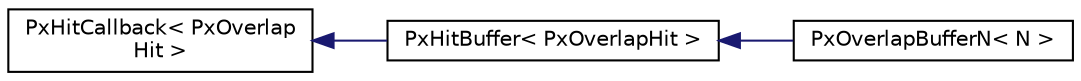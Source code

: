 digraph "Graphical Class Hierarchy"
{
  edge [fontname="Helvetica",fontsize="10",labelfontname="Helvetica",labelfontsize="10"];
  node [fontname="Helvetica",fontsize="10",shape=record];
  rankdir="LR";
  Node0 [label="PxHitCallback\< PxOverlap\lHit \>",height=0.2,width=0.4,color="black", fillcolor="white", style="filled",URL="$structPxHitCallback.html"];
  Node0 -> Node1 [dir="back",color="midnightblue",fontsize="10",style="solid",fontname="Helvetica"];
  Node1 [label="PxHitBuffer\< PxOverlapHit \>",height=0.2,width=0.4,color="black", fillcolor="white", style="filled",URL="$structPxHitBuffer.html"];
  Node1 -> Node2 [dir="back",color="midnightblue",fontsize="10",style="solid",fontname="Helvetica"];
  Node2 [label="PxOverlapBufferN\< N \>",height=0.2,width=0.4,color="black", fillcolor="white", style="filled",URL="$structPxOverlapBufferN.html",tooltip="Returns touching overlap hits to the user in a fixed size array embedded in the buffer class..."];
}
